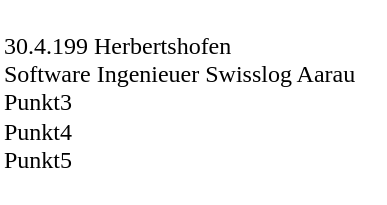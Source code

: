 <mxfile version="14.4.9" type="github">
  <diagram id="wMmvt0XPjrNcaOcg1m1G" name="Page-1">
    <mxGraphModel dx="417" dy="262" grid="1" gridSize="10" guides="1" tooltips="1" connect="1" arrows="1" fold="1" page="1" pageScale="1" pageWidth="850" pageHeight="1100" math="0" shadow="0">
      <root>
        <mxCell id="0" />
        <mxCell id="1" parent="0" />
        <mxCell id="5d9DUkz12LquNyGooCo3-12" value="&lt;div&gt;&lt;font data-font-src=&quot;https://fonts.googleapis.com/css?family=UnifrakturMaguntia&quot; face=&quot;UnifrakturMaguntia&quot;&gt;&lt;br&gt;&lt;/font&gt;&lt;/div&gt;&lt;div&gt;&lt;font data-font-src=&quot;https://fonts.googleapis.com/css?family=UnifrakturMaguntia&quot; face=&quot;UnifrakturMaguntia&quot;&gt;30.4.199 Herbertshofen&lt;/font&gt;&lt;/div&gt;&lt;div&gt;&lt;font data-font-src=&quot;https://fonts.googleapis.com/css?family=UnifrakturMaguntia&quot; face=&quot;UnifrakturMaguntia&quot;&gt;Software Ingenieuer Swisslog Aarau&lt;br&gt;&lt;/font&gt;&lt;/div&gt;&lt;div align=&quot;left&quot;&gt;&lt;font data-font-src=&quot;https://fonts.googleapis.com/css?family=UnifrakturMaguntia&quot; face=&quot;UnifrakturMaguntia&quot;&gt;Punkt3&lt;/font&gt;&lt;/div&gt;&lt;div&gt;&lt;font data-font-src=&quot;https://fonts.googleapis.com/css?family=UnifrakturMaguntia&quot; face=&quot;UnifrakturMaguntia&quot;&gt;Punkt4&lt;/font&gt;&lt;/div&gt;&lt;div&gt;&lt;font data-font-src=&quot;https://fonts.googleapis.com/css?family=UnifrakturMaguntia&quot; face=&quot;UnifrakturMaguntia&quot;&gt;Punkt5&lt;/font&gt;&lt;/div&gt;&lt;div&gt;&lt;font data-font-src=&quot;https://fonts.googleapis.com/css?family=UnifrakturMaguntia&quot; face=&quot;UnifrakturMaguntia&quot;&gt;&lt;br&gt;&lt;/font&gt;&lt;/div&gt;" style="text;html=1;strokeColor=none;fillColor=none;align=left;verticalAlign=middle;whiteSpace=wrap;rounded=0;" vertex="1" parent="1">
          <mxGeometry x="328.24" y="480" width="191.76" height="80" as="geometry" />
        </mxCell>
      </root>
    </mxGraphModel>
  </diagram>
</mxfile>
